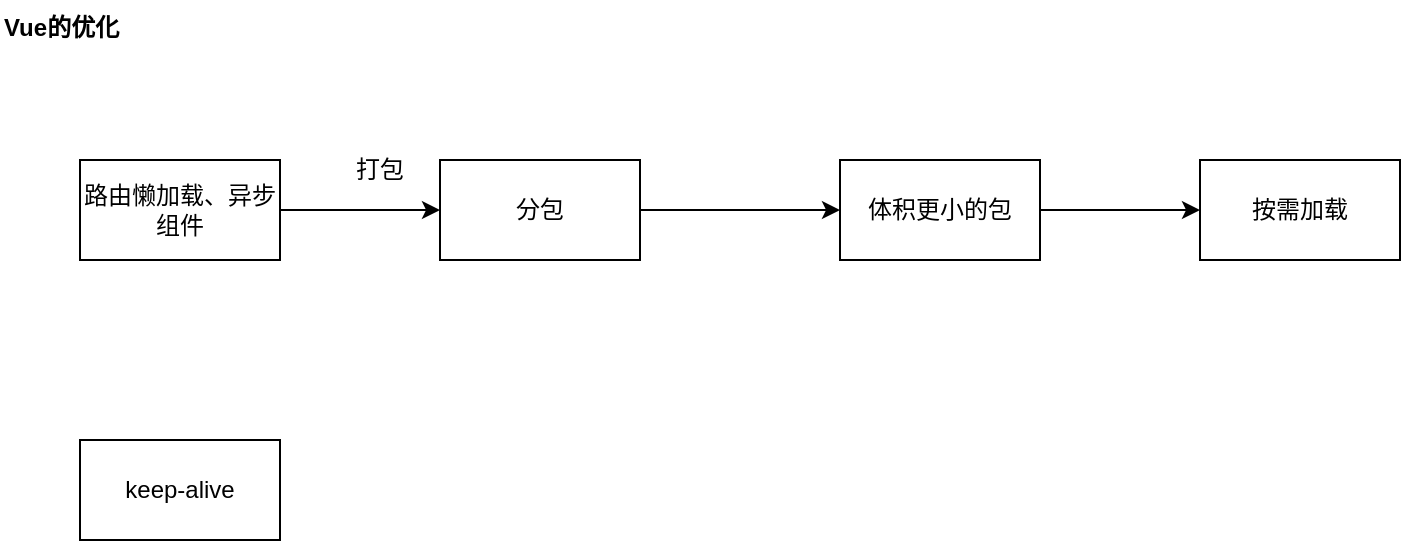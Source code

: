 <mxfile version="24.0.2" type="github">
  <diagram name="第 1 页" id="d1vJS88AlJTQ6F2CTf-D">
    <mxGraphModel dx="1194" dy="705" grid="1" gridSize="10" guides="1" tooltips="1" connect="1" arrows="1" fold="1" page="1" pageScale="1" pageWidth="827" pageHeight="1169" math="0" shadow="0">
      <root>
        <mxCell id="0" />
        <mxCell id="1" parent="0" />
        <mxCell id="NW1kVAeddkU9lpKH8ITA-2" value="Vue的优化" style="text;html=1;align=left;verticalAlign=top;whiteSpace=wrap;rounded=0;fontStyle=1" vertex="1" parent="1">
          <mxGeometry x="20" y="20" width="70" height="30" as="geometry" />
        </mxCell>
        <mxCell id="NW1kVAeddkU9lpKH8ITA-4" style="edgeStyle=orthogonalEdgeStyle;rounded=0;orthogonalLoop=1;jettySize=auto;html=1;exitX=1;exitY=0.5;exitDx=0;exitDy=0;entryX=0;entryY=0.5;entryDx=0;entryDy=0;" edge="1" parent="1" source="NW1kVAeddkU9lpKH8ITA-3" target="NW1kVAeddkU9lpKH8ITA-5">
          <mxGeometry relative="1" as="geometry">
            <mxPoint x="230" y="125" as="targetPoint" />
          </mxGeometry>
        </mxCell>
        <mxCell id="NW1kVAeddkU9lpKH8ITA-3" value="路由懒加载、异步组件" style="rounded=0;whiteSpace=wrap;html=1;" vertex="1" parent="1">
          <mxGeometry x="60" y="100" width="100" height="50" as="geometry" />
        </mxCell>
        <mxCell id="NW1kVAeddkU9lpKH8ITA-7" style="edgeStyle=orthogonalEdgeStyle;rounded=0;orthogonalLoop=1;jettySize=auto;html=1;exitX=1;exitY=0.5;exitDx=0;exitDy=0;entryX=0;entryY=0.5;entryDx=0;entryDy=0;" edge="1" parent="1" source="NW1kVAeddkU9lpKH8ITA-5" target="NW1kVAeddkU9lpKH8ITA-9">
          <mxGeometry relative="1" as="geometry">
            <mxPoint x="510" y="125" as="targetPoint" />
          </mxGeometry>
        </mxCell>
        <mxCell id="NW1kVAeddkU9lpKH8ITA-5" value="分包" style="rounded=0;whiteSpace=wrap;html=1;" vertex="1" parent="1">
          <mxGeometry x="240" y="100" width="100" height="50" as="geometry" />
        </mxCell>
        <mxCell id="NW1kVAeddkU9lpKH8ITA-6" value="打包" style="text;html=1;align=center;verticalAlign=middle;whiteSpace=wrap;rounded=0;" vertex="1" parent="1">
          <mxGeometry x="180" y="90" width="60" height="30" as="geometry" />
        </mxCell>
        <mxCell id="NW1kVAeddkU9lpKH8ITA-12" style="edgeStyle=orthogonalEdgeStyle;rounded=0;orthogonalLoop=1;jettySize=auto;html=1;exitX=1;exitY=0.5;exitDx=0;exitDy=0;entryX=0;entryY=0.5;entryDx=0;entryDy=0;" edge="1" parent="1" source="NW1kVAeddkU9lpKH8ITA-9" target="NW1kVAeddkU9lpKH8ITA-11">
          <mxGeometry relative="1" as="geometry" />
        </mxCell>
        <mxCell id="NW1kVAeddkU9lpKH8ITA-9" value="体积更小的包" style="rounded=0;whiteSpace=wrap;html=1;" vertex="1" parent="1">
          <mxGeometry x="440" y="100" width="100" height="50" as="geometry" />
        </mxCell>
        <mxCell id="NW1kVAeddkU9lpKH8ITA-11" value="按需加载" style="rounded=0;whiteSpace=wrap;html=1;" vertex="1" parent="1">
          <mxGeometry x="620" y="100" width="100" height="50" as="geometry" />
        </mxCell>
        <mxCell id="NW1kVAeddkU9lpKH8ITA-14" value="keep-alive" style="rounded=0;whiteSpace=wrap;html=1;" vertex="1" parent="1">
          <mxGeometry x="60" y="240" width="100" height="50" as="geometry" />
        </mxCell>
      </root>
    </mxGraphModel>
  </diagram>
</mxfile>
